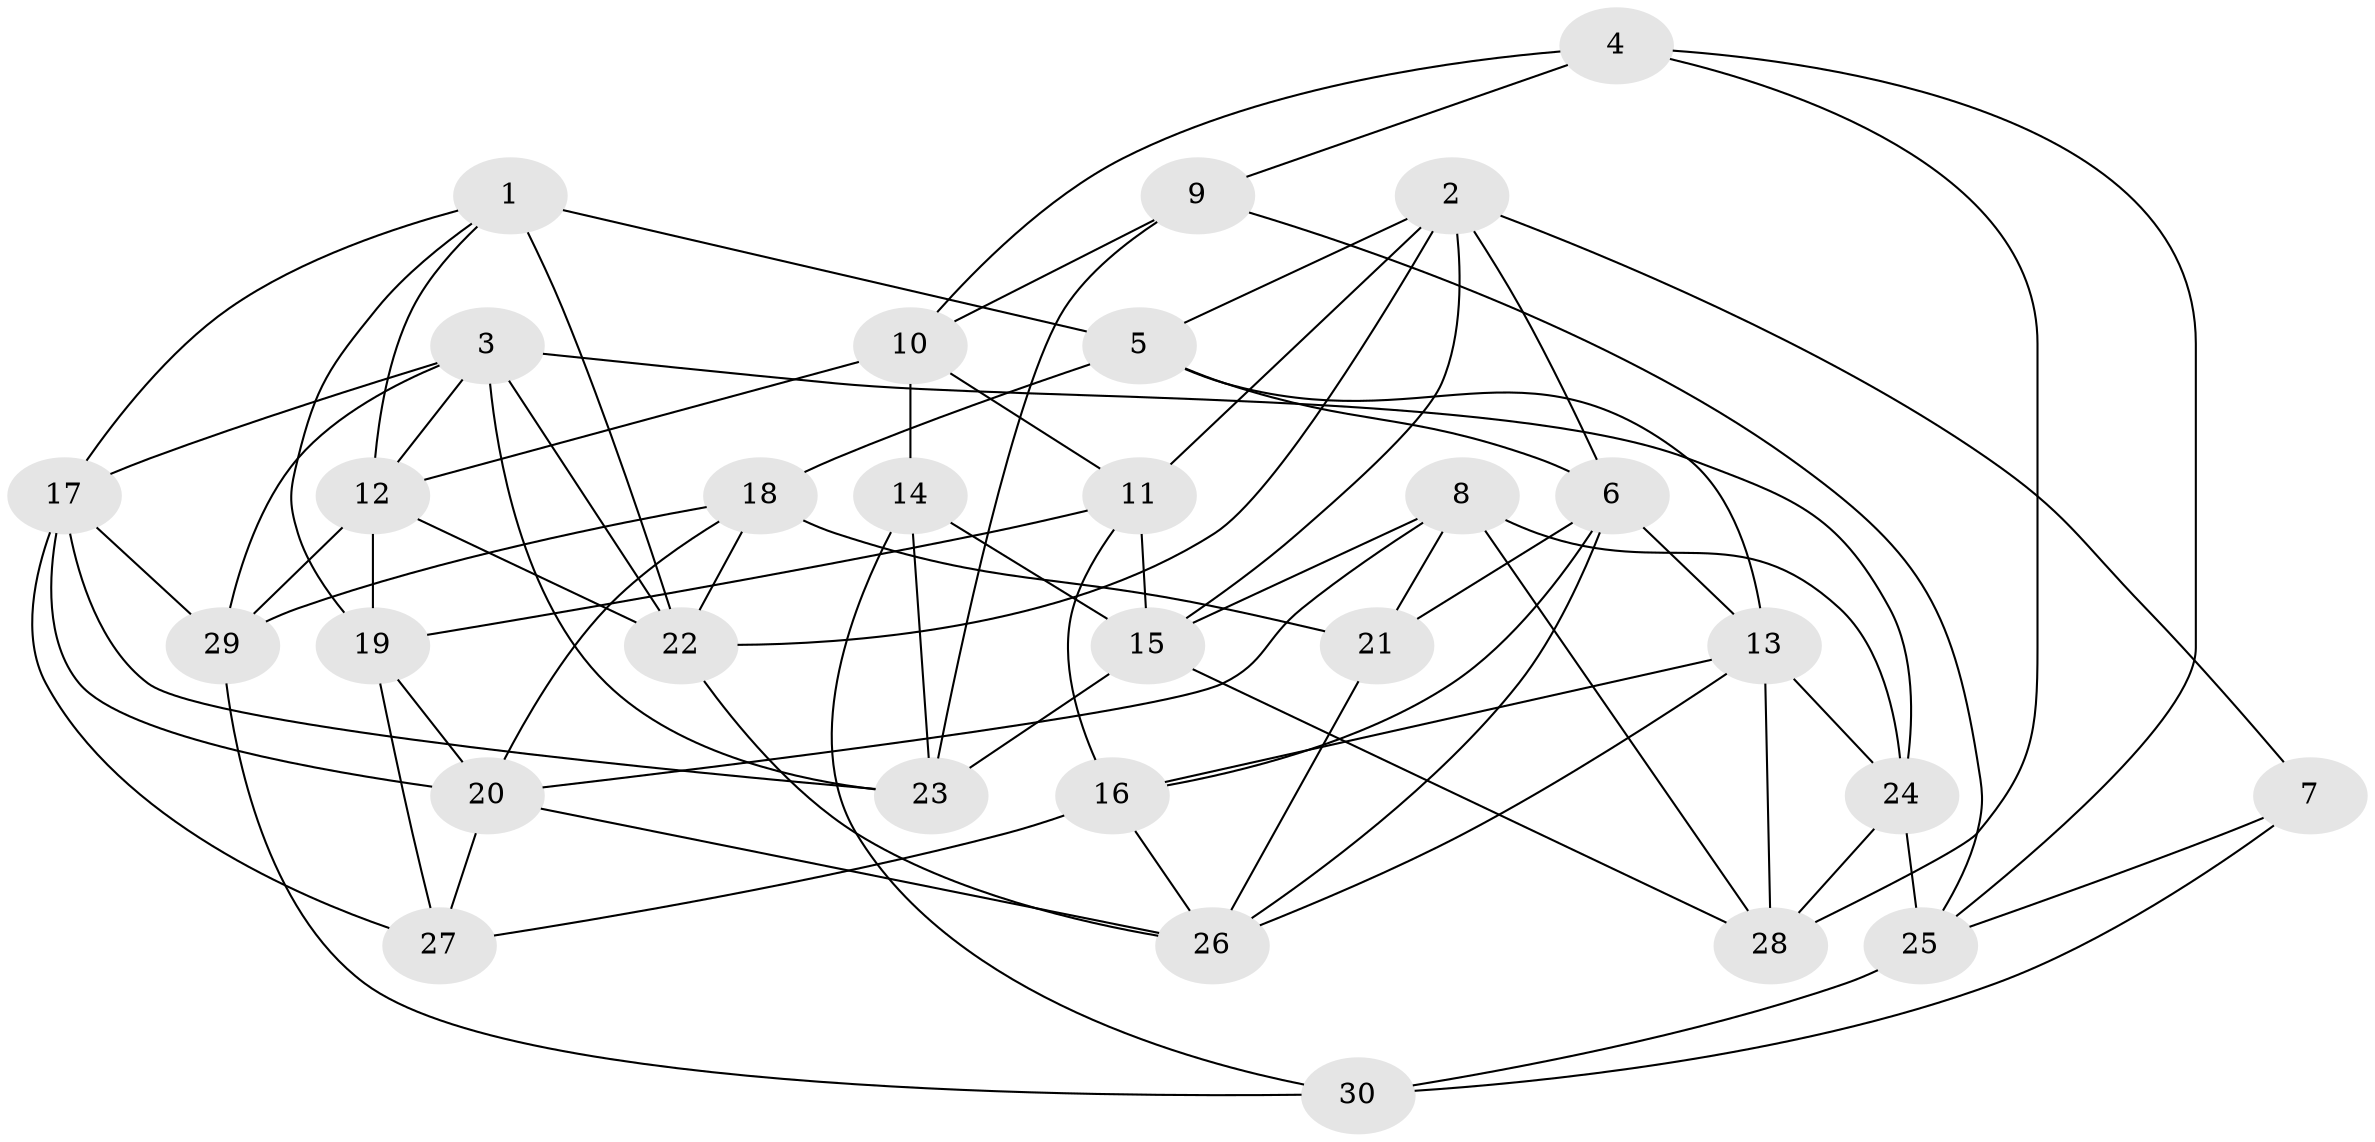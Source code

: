 // original degree distribution, {4: 1.0}
// Generated by graph-tools (version 1.1) at 2025/03/03/09/25 03:03:07]
// undirected, 30 vertices, 76 edges
graph export_dot {
graph [start="1"]
  node [color=gray90,style=filled];
  1;
  2;
  3;
  4;
  5;
  6;
  7;
  8;
  9;
  10;
  11;
  12;
  13;
  14;
  15;
  16;
  17;
  18;
  19;
  20;
  21;
  22;
  23;
  24;
  25;
  26;
  27;
  28;
  29;
  30;
  1 -- 5 [weight=2.0];
  1 -- 12 [weight=1.0];
  1 -- 17 [weight=1.0];
  1 -- 19 [weight=1.0];
  1 -- 22 [weight=1.0];
  2 -- 5 [weight=1.0];
  2 -- 6 [weight=1.0];
  2 -- 7 [weight=1.0];
  2 -- 11 [weight=1.0];
  2 -- 15 [weight=1.0];
  2 -- 22 [weight=1.0];
  3 -- 12 [weight=1.0];
  3 -- 17 [weight=1.0];
  3 -- 22 [weight=1.0];
  3 -- 23 [weight=1.0];
  3 -- 24 [weight=1.0];
  3 -- 29 [weight=1.0];
  4 -- 9 [weight=2.0];
  4 -- 10 [weight=1.0];
  4 -- 25 [weight=1.0];
  4 -- 28 [weight=2.0];
  5 -- 6 [weight=1.0];
  5 -- 13 [weight=1.0];
  5 -- 18 [weight=1.0];
  6 -- 13 [weight=1.0];
  6 -- 16 [weight=1.0];
  6 -- 21 [weight=1.0];
  6 -- 26 [weight=1.0];
  7 -- 25 [weight=1.0];
  7 -- 30 [weight=2.0];
  8 -- 15 [weight=1.0];
  8 -- 20 [weight=1.0];
  8 -- 21 [weight=2.0];
  8 -- 24 [weight=1.0];
  8 -- 28 [weight=1.0];
  9 -- 10 [weight=1.0];
  9 -- 23 [weight=2.0];
  9 -- 25 [weight=1.0];
  10 -- 11 [weight=1.0];
  10 -- 12 [weight=2.0];
  10 -- 14 [weight=1.0];
  11 -- 15 [weight=1.0];
  11 -- 16 [weight=2.0];
  11 -- 19 [weight=1.0];
  12 -- 19 [weight=2.0];
  12 -- 22 [weight=1.0];
  12 -- 29 [weight=1.0];
  13 -- 16 [weight=1.0];
  13 -- 24 [weight=1.0];
  13 -- 26 [weight=1.0];
  13 -- 28 [weight=1.0];
  14 -- 15 [weight=1.0];
  14 -- 23 [weight=1.0];
  14 -- 30 [weight=1.0];
  15 -- 23 [weight=1.0];
  15 -- 28 [weight=1.0];
  16 -- 26 [weight=1.0];
  16 -- 27 [weight=1.0];
  17 -- 20 [weight=1.0];
  17 -- 23 [weight=1.0];
  17 -- 27 [weight=1.0];
  17 -- 29 [weight=1.0];
  18 -- 20 [weight=1.0];
  18 -- 21 [weight=2.0];
  18 -- 22 [weight=1.0];
  18 -- 29 [weight=1.0];
  19 -- 20 [weight=1.0];
  19 -- 27 [weight=1.0];
  20 -- 26 [weight=1.0];
  20 -- 27 [weight=1.0];
  21 -- 26 [weight=1.0];
  22 -- 26 [weight=1.0];
  24 -- 25 [weight=2.0];
  24 -- 28 [weight=1.0];
  25 -- 30 [weight=1.0];
  29 -- 30 [weight=2.0];
}
